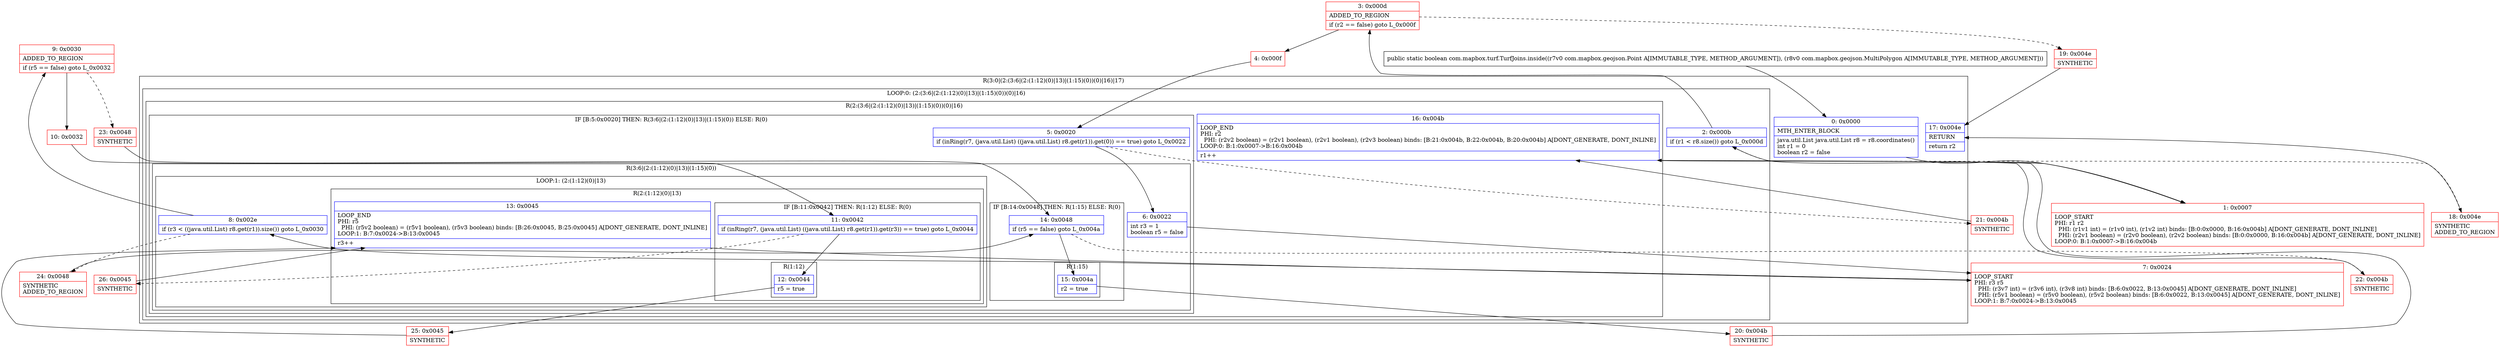 digraph "CFG forcom.mapbox.turf.TurfJoins.inside(Lcom\/mapbox\/geojson\/Point;Lcom\/mapbox\/geojson\/MultiPolygon;)Z" {
subgraph cluster_Region_963186806 {
label = "R(3:0|(2:(3:6|(2:(1:12)(0)|13)|(1:15)(0))(0)|16)|17)";
node [shape=record,color=blue];
Node_0 [shape=record,label="{0\:\ 0x0000|MTH_ENTER_BLOCK\l|java.util.List java.util.List r8 = r8.coordinates()\lint r1 = 0\lboolean r2 = false\l}"];
subgraph cluster_LoopRegion_20942254 {
label = "LOOP:0: (2:(3:6|(2:(1:12)(0)|13)|(1:15)(0))(0)|16)";
node [shape=record,color=blue];
Node_2 [shape=record,label="{2\:\ 0x000b|if (r1 \< r8.size()) goto L_0x000d\l}"];
subgraph cluster_Region_2132245477 {
label = "R(2:(3:6|(2:(1:12)(0)|13)|(1:15)(0))(0)|16)";
node [shape=record,color=blue];
subgraph cluster_IfRegion_921987381 {
label = "IF [B:5:0x0020] THEN: R(3:6|(2:(1:12)(0)|13)|(1:15)(0)) ELSE: R(0)";
node [shape=record,color=blue];
Node_5 [shape=record,label="{5\:\ 0x0020|if (inRing(r7, (java.util.List) ((java.util.List) r8.get(r1)).get(0)) == true) goto L_0x0022\l}"];
subgraph cluster_Region_99728511 {
label = "R(3:6|(2:(1:12)(0)|13)|(1:15)(0))";
node [shape=record,color=blue];
Node_6 [shape=record,label="{6\:\ 0x0022|int r3 = 1\lboolean r5 = false\l}"];
subgraph cluster_LoopRegion_1931706435 {
label = "LOOP:1: (2:(1:12)(0)|13)";
node [shape=record,color=blue];
Node_8 [shape=record,label="{8\:\ 0x002e|if (r3 \< ((java.util.List) r8.get(r1)).size()) goto L_0x0030\l}"];
subgraph cluster_Region_1101725564 {
label = "R(2:(1:12)(0)|13)";
node [shape=record,color=blue];
subgraph cluster_IfRegion_37274865 {
label = "IF [B:11:0x0042] THEN: R(1:12) ELSE: R(0)";
node [shape=record,color=blue];
Node_11 [shape=record,label="{11\:\ 0x0042|if (inRing(r7, (java.util.List) ((java.util.List) r8.get(r1)).get(r3)) == true) goto L_0x0044\l}"];
subgraph cluster_Region_86408447 {
label = "R(1:12)";
node [shape=record,color=blue];
Node_12 [shape=record,label="{12\:\ 0x0044|r5 = true\l}"];
}
subgraph cluster_Region_1799379792 {
label = "R(0)";
node [shape=record,color=blue];
}
}
Node_13 [shape=record,label="{13\:\ 0x0045|LOOP_END\lPHI: r5 \l  PHI: (r5v2 boolean) = (r5v1 boolean), (r5v3 boolean) binds: [B:26:0x0045, B:25:0x0045] A[DONT_GENERATE, DONT_INLINE]\lLOOP:1: B:7:0x0024\-\>B:13:0x0045\l|r3++\l}"];
}
}
subgraph cluster_IfRegion_390894632 {
label = "IF [B:14:0x0048] THEN: R(1:15) ELSE: R(0)";
node [shape=record,color=blue];
Node_14 [shape=record,label="{14\:\ 0x0048|if (r5 == false) goto L_0x004a\l}"];
subgraph cluster_Region_1790908659 {
label = "R(1:15)";
node [shape=record,color=blue];
Node_15 [shape=record,label="{15\:\ 0x004a|r2 = true\l}"];
}
subgraph cluster_Region_631825307 {
label = "R(0)";
node [shape=record,color=blue];
}
}
}
subgraph cluster_Region_1278552358 {
label = "R(0)";
node [shape=record,color=blue];
}
}
Node_16 [shape=record,label="{16\:\ 0x004b|LOOP_END\lPHI: r2 \l  PHI: (r2v2 boolean) = (r2v1 boolean), (r2v1 boolean), (r2v3 boolean) binds: [B:21:0x004b, B:22:0x004b, B:20:0x004b] A[DONT_GENERATE, DONT_INLINE]\lLOOP:0: B:1:0x0007\-\>B:16:0x004b\l|r1++\l}"];
}
}
Node_17 [shape=record,label="{17\:\ 0x004e|RETURN\l|return r2\l}"];
}
Node_1 [shape=record,color=red,label="{1\:\ 0x0007|LOOP_START\lPHI: r1 r2 \l  PHI: (r1v1 int) = (r1v0 int), (r1v2 int) binds: [B:0:0x0000, B:16:0x004b] A[DONT_GENERATE, DONT_INLINE]\l  PHI: (r2v1 boolean) = (r2v0 boolean), (r2v2 boolean) binds: [B:0:0x0000, B:16:0x004b] A[DONT_GENERATE, DONT_INLINE]\lLOOP:0: B:1:0x0007\-\>B:16:0x004b\l}"];
Node_3 [shape=record,color=red,label="{3\:\ 0x000d|ADDED_TO_REGION\l|if (r2 == false) goto L_0x000f\l}"];
Node_4 [shape=record,color=red,label="{4\:\ 0x000f}"];
Node_7 [shape=record,color=red,label="{7\:\ 0x0024|LOOP_START\lPHI: r3 r5 \l  PHI: (r3v7 int) = (r3v6 int), (r3v8 int) binds: [B:6:0x0022, B:13:0x0045] A[DONT_GENERATE, DONT_INLINE]\l  PHI: (r5v1 boolean) = (r5v0 boolean), (r5v2 boolean) binds: [B:6:0x0022, B:13:0x0045] A[DONT_GENERATE, DONT_INLINE]\lLOOP:1: B:7:0x0024\-\>B:13:0x0045\l}"];
Node_9 [shape=record,color=red,label="{9\:\ 0x0030|ADDED_TO_REGION\l|if (r5 == false) goto L_0x0032\l}"];
Node_10 [shape=record,color=red,label="{10\:\ 0x0032}"];
Node_18 [shape=record,color=red,label="{18\:\ 0x004e|SYNTHETIC\lADDED_TO_REGION\l}"];
Node_19 [shape=record,color=red,label="{19\:\ 0x004e|SYNTHETIC\l}"];
Node_20 [shape=record,color=red,label="{20\:\ 0x004b|SYNTHETIC\l}"];
Node_21 [shape=record,color=red,label="{21\:\ 0x004b|SYNTHETIC\l}"];
Node_22 [shape=record,color=red,label="{22\:\ 0x004b|SYNTHETIC\l}"];
Node_23 [shape=record,color=red,label="{23\:\ 0x0048|SYNTHETIC\l}"];
Node_24 [shape=record,color=red,label="{24\:\ 0x0048|SYNTHETIC\lADDED_TO_REGION\l}"];
Node_25 [shape=record,color=red,label="{25\:\ 0x0045|SYNTHETIC\l}"];
Node_26 [shape=record,color=red,label="{26\:\ 0x0045|SYNTHETIC\l}"];
MethodNode[shape=record,label="{public static boolean com.mapbox.turf.TurfJoins.inside((r7v0 com.mapbox.geojson.Point A[IMMUTABLE_TYPE, METHOD_ARGUMENT]), (r8v0 com.mapbox.geojson.MultiPolygon A[IMMUTABLE_TYPE, METHOD_ARGUMENT])) }"];
MethodNode -> Node_0;
Node_0 -> Node_1;
Node_2 -> Node_3;
Node_2 -> Node_18[style=dashed];
Node_5 -> Node_6;
Node_5 -> Node_21[style=dashed];
Node_6 -> Node_7;
Node_8 -> Node_9;
Node_8 -> Node_24[style=dashed];
Node_11 -> Node_12;
Node_11 -> Node_26[style=dashed];
Node_12 -> Node_25;
Node_13 -> Node_7;
Node_14 -> Node_15;
Node_14 -> Node_22[style=dashed];
Node_15 -> Node_20;
Node_16 -> Node_1;
Node_1 -> Node_2;
Node_3 -> Node_4;
Node_3 -> Node_19[style=dashed];
Node_4 -> Node_5;
Node_7 -> Node_8;
Node_9 -> Node_10;
Node_9 -> Node_23[style=dashed];
Node_10 -> Node_11;
Node_18 -> Node_17;
Node_19 -> Node_17;
Node_20 -> Node_16;
Node_21 -> Node_16;
Node_22 -> Node_16;
Node_23 -> Node_14;
Node_24 -> Node_14;
Node_25 -> Node_13;
Node_26 -> Node_13;
}

